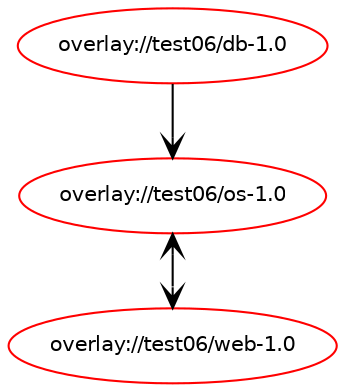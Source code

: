 digraph prolog {

newrank=true;
concentrate=true;
compound=true;
graph [rankdir=TD];#, ranksep=2.5, nodesep=0.2];
edge  [arrowhead=vee];
node  [fontname=Helvetica,fontsize=10];

"overlay://test06/db-1.0" [color=red, href="../test06/db-1.0-depend.svg"];
"overlay://test06/db-1.0" -> "overlay://test06/os-1.0"
"overlay://test06/os-1.0" [color=red, href="../test06/os-1.0-depend.svg"];
"overlay://test06/os-1.0" -> "overlay://test06/web-1.0"
"overlay://test06/web-1.0" [color=red, href="../test06/web-1.0-depend.svg"];
"overlay://test06/web-1.0" -> "overlay://test06/os-1.0"
}
